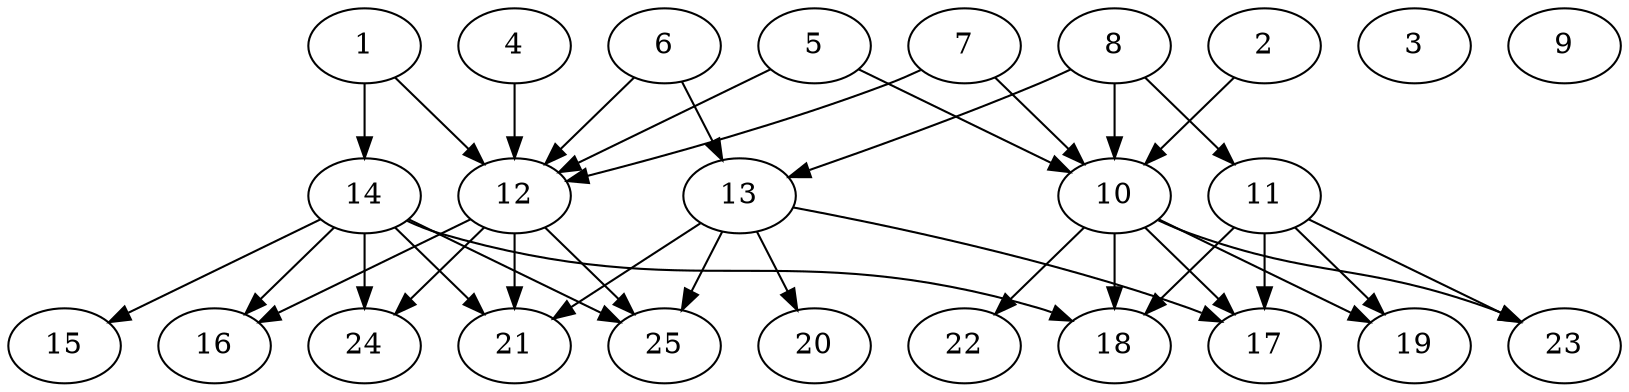 // DAG (tier=2-normal, mode=data, n=25, ccr=0.407, fat=0.686, density=0.590, regular=0.417, jump=0.126, mindata=2097152, maxdata=16777216)
// DAG automatically generated by daggen at Sun Aug 24 16:33:34 2025
// /home/ermia/Project/Environments/daggen/bin/daggen --dot --ccr 0.407 --fat 0.686 --regular 0.417 --density 0.590 --jump 0.126 --mindata 2097152 --maxdata 16777216 -n 25 
digraph G {
  1 [size="2596280272113371185152", alpha="0.06", expect_size="1298140136056685592576"]
  1 -> 12 [size ="1511208435843072"]
  1 -> 14 [size ="1511208435843072"]
  2 [size="64134492095442504", alpha="0.14", expect_size="32067246047721252"]
  2 -> 10 [size ="2125261294272512"]
  3 [size="151150961272597512192", alpha="0.19", expect_size="75575480636298756096"]
  4 [size="869909860265529216", alpha="0.09", expect_size="434954930132764608"]
  4 -> 12 [size ="334743115661312"]
  5 [size="93177842941802624", alpha="0.02", expect_size="46588921470901312"]
  5 -> 10 [size ="1648632935743488"]
  5 -> 12 [size ="1648632935743488"]
  6 [size="50581666074696880", alpha="0.11", expect_size="25290833037348440"]
  6 -> 12 [size ="1556809286418432"]
  6 -> 13 [size ="1556809286418432"]
  7 [size="3564771346815823904768", alpha="0.14", expect_size="1782385673407911952384"]
  7 -> 10 [size ="1866857229320192"]
  7 -> 12 [size ="1866857229320192"]
  8 [size="319296002351380928", alpha="0.01", expect_size="159648001175690464"]
  8 -> 10 [size ="292700754542592"]
  8 -> 11 [size ="292700754542592"]
  8 -> 13 [size ="292700754542592"]
  9 [size="2756505760777104896", alpha="0.13", expect_size="1378252880388552448"]
  10 [size="7534713765818637", alpha="0.08", expect_size="3767356882909318"]
  10 -> 17 [size ="201821729587200"]
  10 -> 18 [size ="201821729587200"]
  10 -> 19 [size ="201821729587200"]
  10 -> 22 [size ="201821729587200"]
  10 -> 23 [size ="201821729587200"]
  11 [size="71783673573394400", alpha="0.02", expect_size="35891836786697200"]
  11 -> 17 [size ="1576527145730048"]
  11 -> 18 [size ="1576527145730048"]
  11 -> 19 [size ="1576527145730048"]
  11 -> 23 [size ="1576527145730048"]
  12 [size="2243103667172328448", alpha="0.08", expect_size="1121551833586164224"]
  12 -> 16 [size ="834504394539008"]
  12 -> 21 [size ="834504394539008"]
  12 -> 24 [size ="834504394539008"]
  12 -> 25 [size ="834504394539008"]
  13 [size="539169306450298176", alpha="0.11", expect_size="269584653225149088"]
  13 -> 17 [size ="1387520398983168"]
  13 -> 20 [size ="1387520398983168"]
  13 -> 21 [size ="1387520398983168"]
  13 -> 25 [size ="1387520398983168"]
  14 [size="27633626855193268", alpha="0.07", expect_size="13816813427596634"]
  14 -> 15 [size ="587960755945472"]
  14 -> 16 [size ="587960755945472"]
  14 -> 18 [size ="587960755945472"]
  14 -> 21 [size ="587960755945472"]
  14 -> 24 [size ="587960755945472"]
  14 -> 25 [size ="587960755945472"]
  15 [size="635729448539837693952", alpha="0.14", expect_size="317864724269918846976"]
  16 [size="1590582315871847680", alpha="0.04", expect_size="795291157935923840"]
  17 [size="509154471841059831808", alpha="0.12", expect_size="254577235920529915904"]
  18 [size="929628535007685760", alpha="0.10", expect_size="464814267503842880"]
  19 [size="2970404431583959318528", alpha="0.08", expect_size="1485202215791979659264"]
  20 [size="4639959105979788", alpha="0.00", expect_size="2319979552989894"]
  21 [size="3267191743778568", alpha="0.12", expect_size="1633595871889284"]
  22 [size="4087355336700257632256", alpha="0.08", expect_size="2043677668350128816128"]
  23 [size="5961826422263690240", alpha="0.10", expect_size="2980913211131845120"]
  24 [size="46803959523974304", alpha="0.19", expect_size="23401979761987152"]
  25 [size="1806081452794983", alpha="0.14", expect_size="903040726397491"]
}